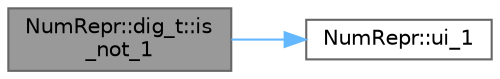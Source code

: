 digraph "NumRepr::dig_t::is_not_1"
{
 // INTERACTIVE_SVG=YES
 // LATEX_PDF_SIZE
  bgcolor="transparent";
  edge [fontname=Helvetica,fontsize=10,labelfontname=Helvetica,labelfontsize=10];
  node [fontname=Helvetica,fontsize=10,shape=box,height=0.2,width=0.4];
  rankdir="LR";
  Node1 [label="NumRepr::dig_t::is\l_not_1",height=0.2,width=0.4,color="gray40", fillcolor="grey60", style="filled", fontcolor="black",tooltip=" "];
  Node1 -> Node2 [color="steelblue1",style="solid"];
  Node2 [label="NumRepr::ui_1",height=0.2,width=0.4,color="grey40", fillcolor="white", style="filled",URL="$namespace_num_repr.html#a2546ea7fb1f063e87dbb450cfe5e3623",tooltip=" "];
}

